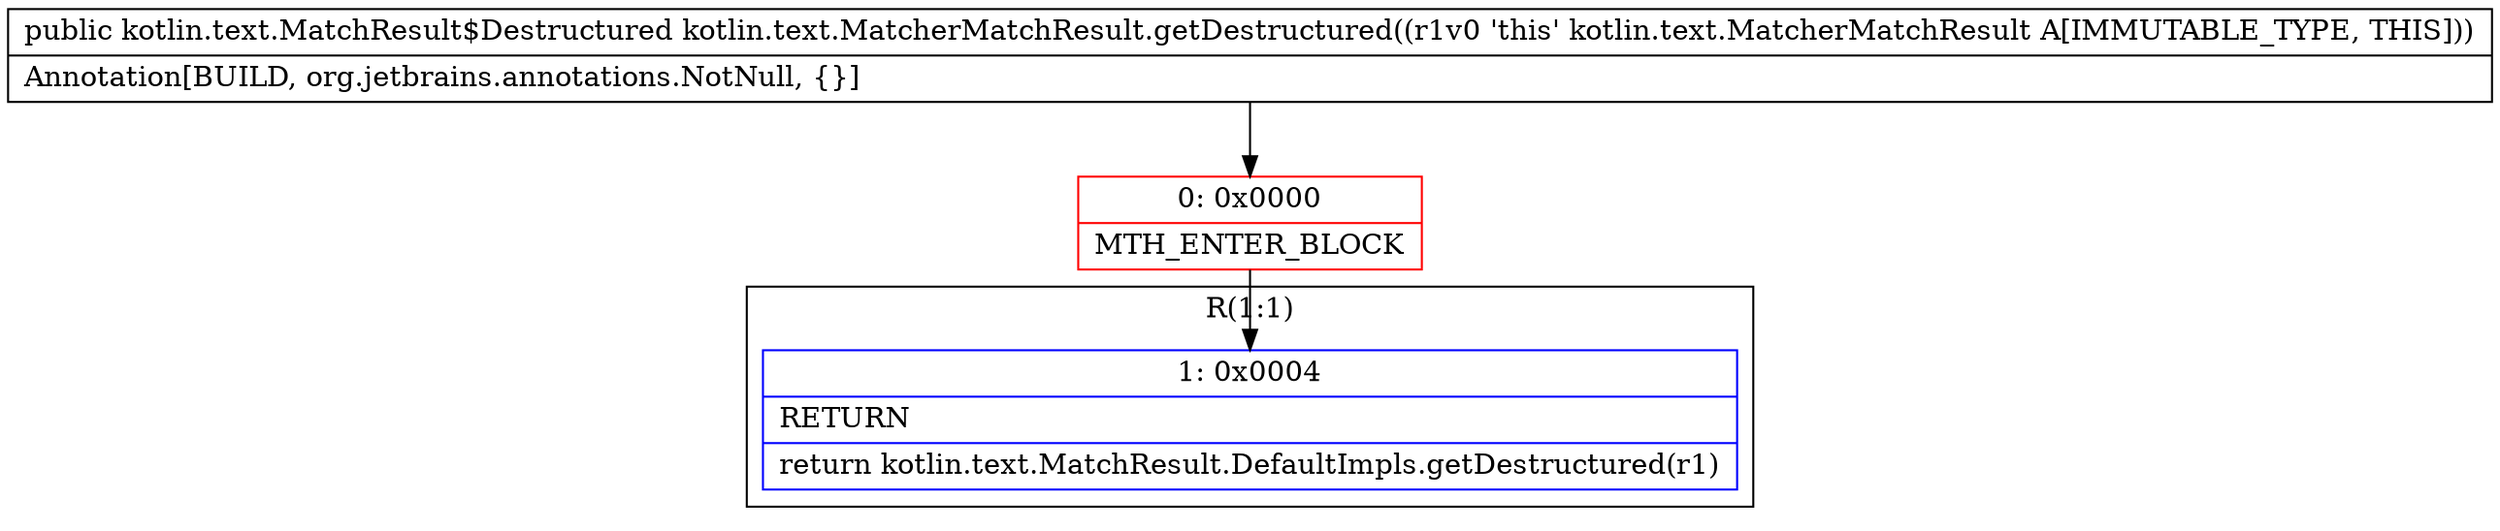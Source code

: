 digraph "CFG forkotlin.text.MatcherMatchResult.getDestructured()Lkotlin\/text\/MatchResult$Destructured;" {
subgraph cluster_Region_374321160 {
label = "R(1:1)";
node [shape=record,color=blue];
Node_1 [shape=record,label="{1\:\ 0x0004|RETURN\l|return kotlin.text.MatchResult.DefaultImpls.getDestructured(r1)\l}"];
}
Node_0 [shape=record,color=red,label="{0\:\ 0x0000|MTH_ENTER_BLOCK\l}"];
MethodNode[shape=record,label="{public kotlin.text.MatchResult$Destructured kotlin.text.MatcherMatchResult.getDestructured((r1v0 'this' kotlin.text.MatcherMatchResult A[IMMUTABLE_TYPE, THIS]))  | Annotation[BUILD, org.jetbrains.annotations.NotNull, \{\}]\l}"];
MethodNode -> Node_0;
Node_0 -> Node_1;
}

